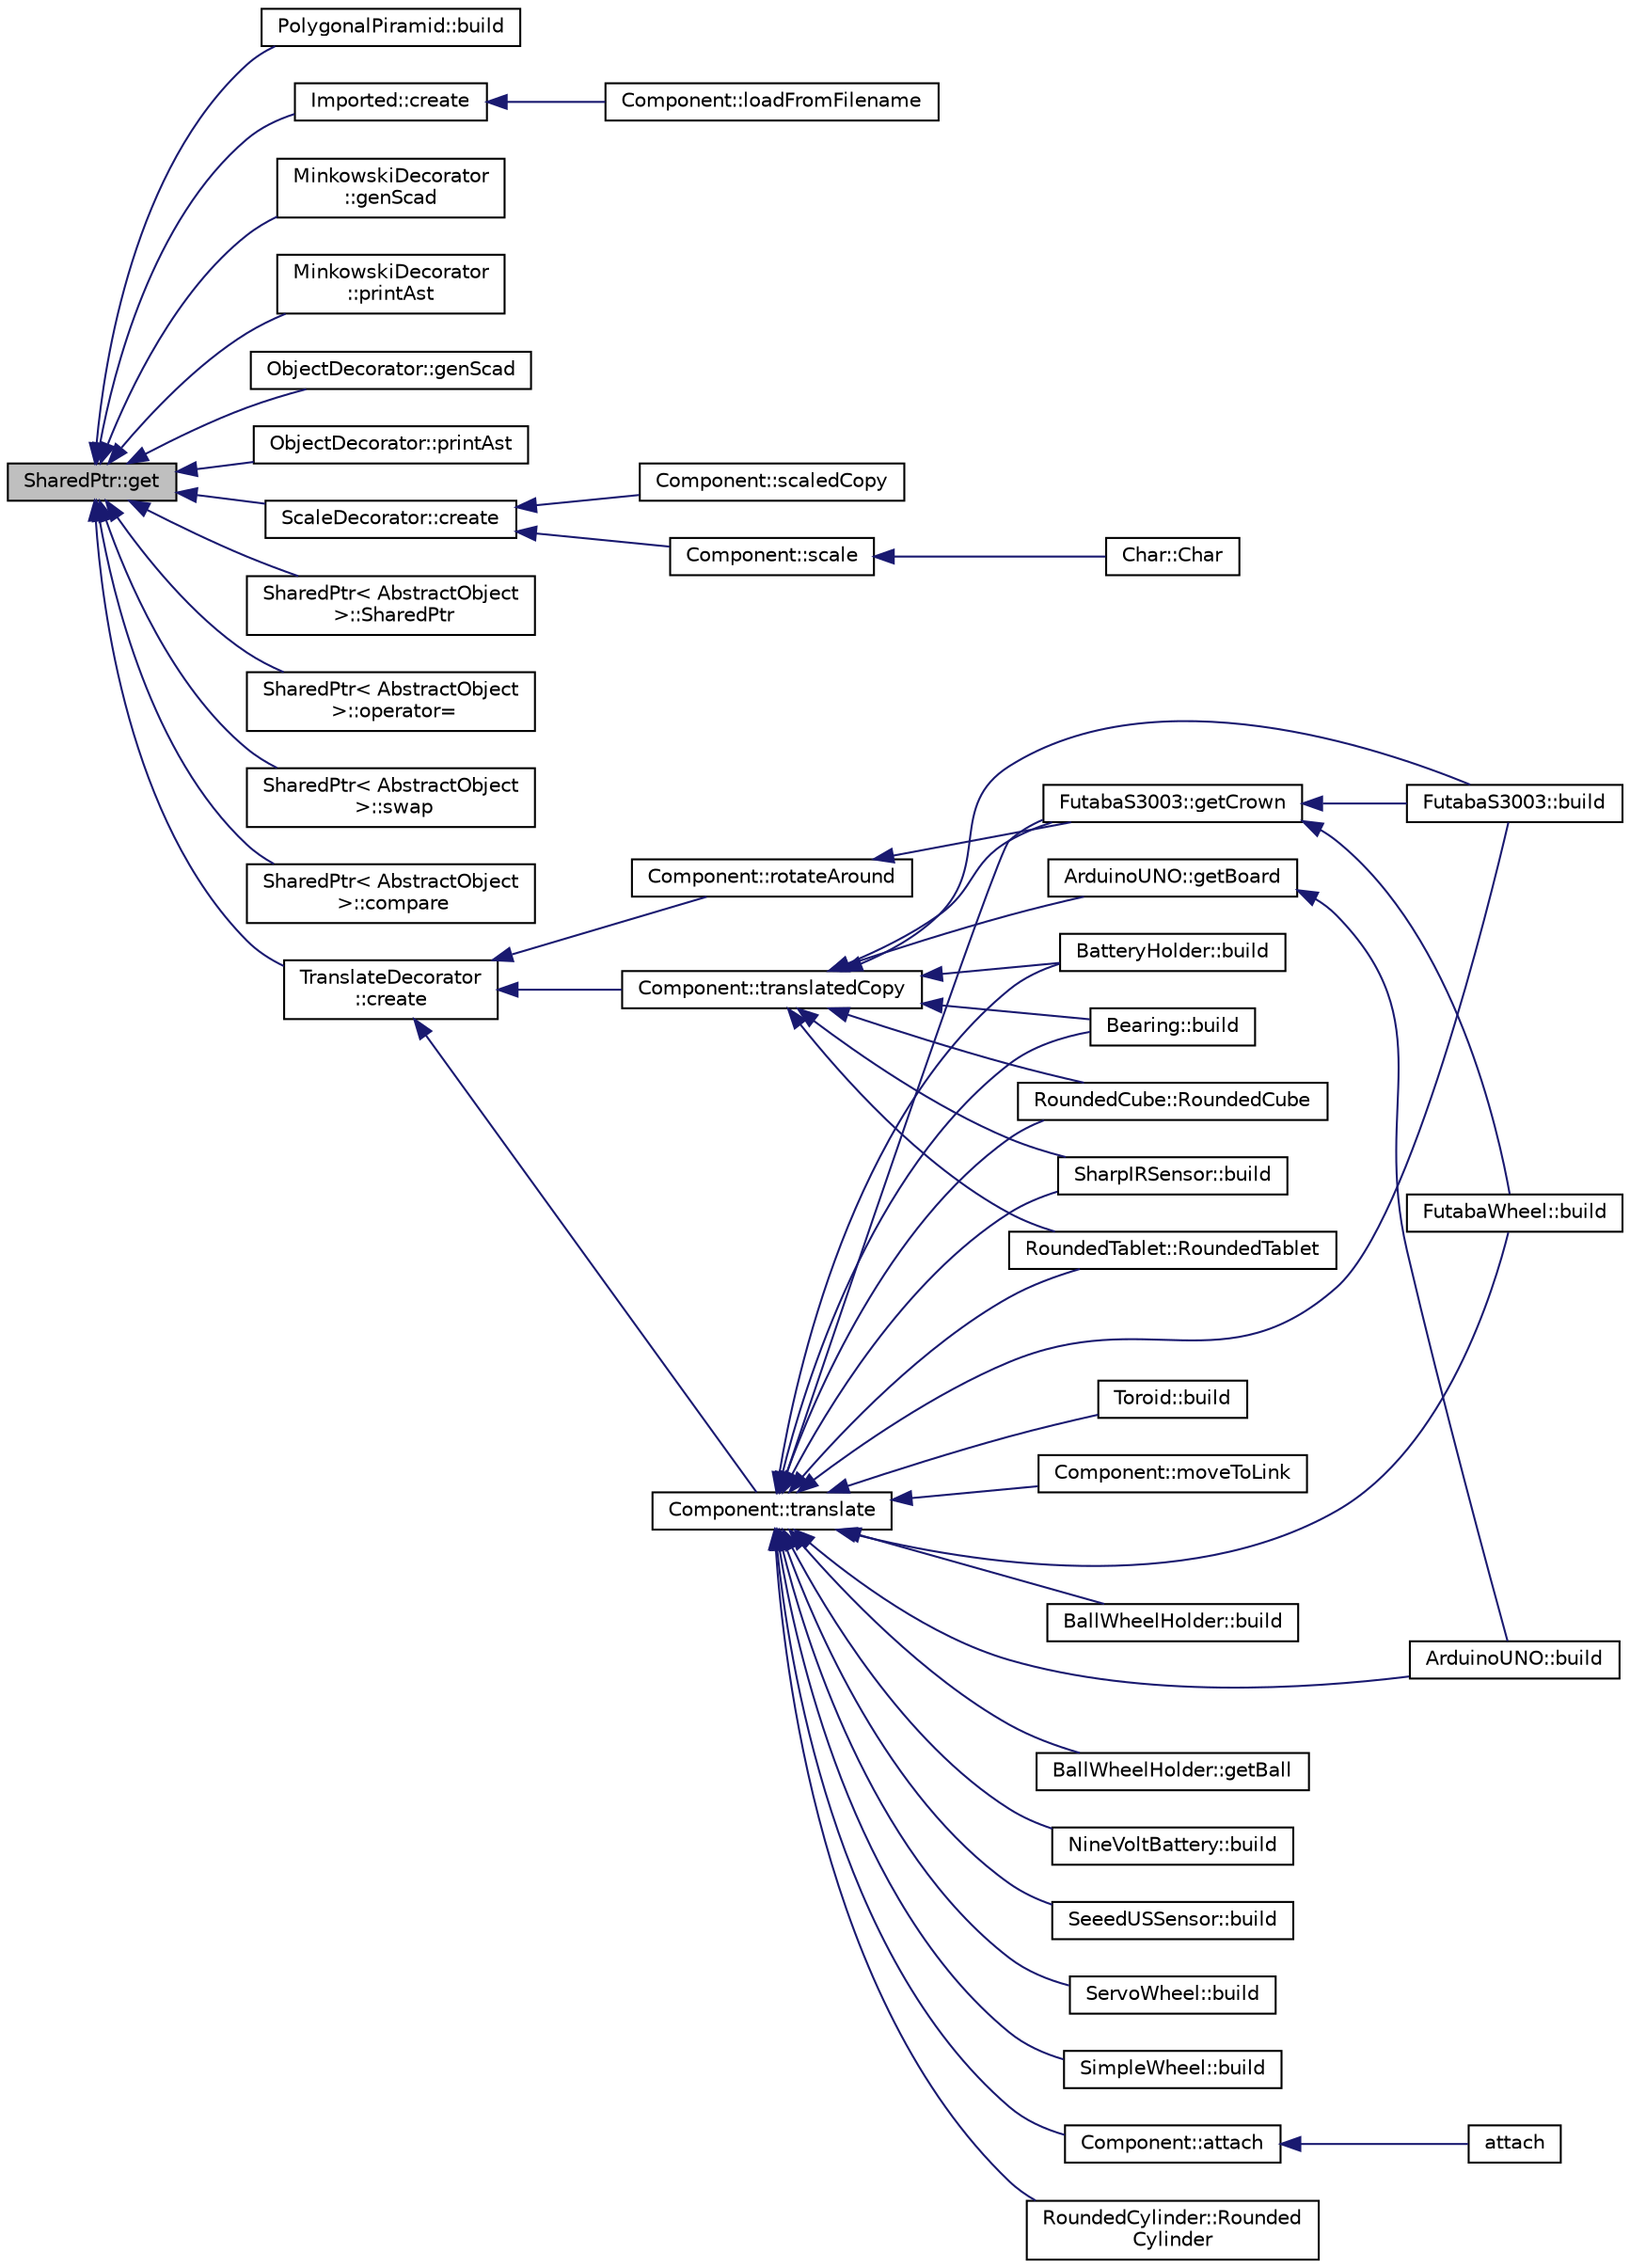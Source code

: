 digraph "SharedPtr::get"
{
  edge [fontname="Helvetica",fontsize="10",labelfontname="Helvetica",labelfontsize="10"];
  node [fontname="Helvetica",fontsize="10",shape=record];
  rankdir="LR";
  Node1 [label="SharedPtr::get",height=0.2,width=0.4,color="black", fillcolor="grey75", style="filled" fontcolor="black"];
  Node1 -> Node2 [dir="back",color="midnightblue",fontsize="10",style="solid",fontname="Helvetica"];
  Node2 [label="PolygonalPiramid::build",height=0.2,width=0.4,color="black", fillcolor="white", style="filled",URL="$classPolygonalPiramid.html#a9ddd875f2b4d9a878c96cccef7d590b4",tooltip="Build the piece."];
  Node1 -> Node3 [dir="back",color="midnightblue",fontsize="10",style="solid",fontname="Helvetica"];
  Node3 [label="Imported::create",height=0.2,width=0.4,color="black", fillcolor="white", style="filled",URL="$classImported.html#ae15a4a0c37f67106167fe2c29668dd00",tooltip="Default parametrized factory method."];
  Node3 -> Node4 [dir="back",color="midnightblue",fontsize="10",style="solid",fontname="Helvetica"];
  Node4 [label="Component::loadFromFilename",height=0.2,width=0.4,color="black", fillcolor="white", style="filled",URL="$classComponent.html#ad70a3380259b80f6ca78d2ffab49c217",tooltip="Loads an SCAD object from file."];
  Node1 -> Node5 [dir="back",color="midnightblue",fontsize="10",style="solid",fontname="Helvetica"];
  Node5 [label="MinkowskiDecorator\l::genScad",height=0.2,width=0.4,color="black", fillcolor="white", style="filled",URL="$classMinkowskiDecorator.html#abb80cb38e65aba6f2e6b82258e1d3539",tooltip="Generate SCAD output for this object."];
  Node1 -> Node6 [dir="back",color="midnightblue",fontsize="10",style="solid",fontname="Helvetica"];
  Node6 [label="MinkowskiDecorator\l::printAst",height=0.2,width=0.4,color="black", fillcolor="white", style="filled",URL="$classMinkowskiDecorator.html#a6bcbe1402ca3da15628f4b5e3a11bb3c",tooltip="Generate AST output for this object."];
  Node1 -> Node7 [dir="back",color="midnightblue",fontsize="10",style="solid",fontname="Helvetica"];
  Node7 [label="ObjectDecorator::genScad",height=0.2,width=0.4,color="black", fillcolor="white", style="filled",URL="$classObjectDecorator.html#a24d2b99d71b6d3dcbb5394a4ff75f6cd",tooltip="Generate SCAD output for this object."];
  Node1 -> Node8 [dir="back",color="midnightblue",fontsize="10",style="solid",fontname="Helvetica"];
  Node8 [label="ObjectDecorator::printAst",height=0.2,width=0.4,color="black", fillcolor="white", style="filled",URL="$classObjectDecorator.html#a95f501ab7e9704d91983931949f77073",tooltip="Generate AST output for this object."];
  Node1 -> Node9 [dir="back",color="midnightblue",fontsize="10",style="solid",fontname="Helvetica"];
  Node9 [label="ScaleDecorator::create",height=0.2,width=0.4,color="black", fillcolor="white", style="filled",URL="$classScaleDecorator.html#a308672869ccf13fb1ab3805543555706",tooltip="Default factory method."];
  Node9 -> Node10 [dir="back",color="midnightblue",fontsize="10",style="solid",fontname="Helvetica"];
  Node10 [label="Component::scaledCopy",height=0.2,width=0.4,color="black", fillcolor="white", style="filled",URL="$classComponent.html#aedfec2802a485ab9d0b6536cfaf72393",tooltip="Scale the component."];
  Node9 -> Node11 [dir="back",color="midnightblue",fontsize="10",style="solid",fontname="Helvetica"];
  Node11 [label="Component::scale",height=0.2,width=0.4,color="black", fillcolor="white", style="filled",URL="$classComponent.html#a2ac4e80605acebdce055cc0d4a247f04",tooltip="Scale the component."];
  Node11 -> Node12 [dir="back",color="midnightblue",fontsize="10",style="solid",fontname="Helvetica"];
  Node12 [label="Char::Char",height=0.2,width=0.4,color="black", fillcolor="white", style="filled",URL="$classChar.html#a322dfebbbcf2555857c812940864145e"];
  Node1 -> Node13 [dir="back",color="midnightblue",fontsize="10",style="solid",fontname="Helvetica"];
  Node13 [label="SharedPtr\< AbstractObject\l \>::SharedPtr",height=0.2,width=0.4,color="black", fillcolor="white", style="filled",URL="$classSharedPtr.html#acb15c801fb102f270364663012f35b03",tooltip="Default copy constructor."];
  Node1 -> Node14 [dir="back",color="midnightblue",fontsize="10",style="solid",fontname="Helvetica"];
  Node14 [label="SharedPtr\< AbstractObject\l \>::operator=",height=0.2,width=0.4,color="black", fillcolor="white", style="filled",URL="$classSharedPtr.html#aa3743231869315d985dff4912ecf87e7",tooltip="Default assignment operator."];
  Node1 -> Node15 [dir="back",color="midnightblue",fontsize="10",style="solid",fontname="Helvetica"];
  Node15 [label="SharedPtr\< AbstractObject\l \>::swap",height=0.2,width=0.4,color="black", fillcolor="white", style="filled",URL="$classSharedPtr.html#af637d3c7d7763a918c52c284771f6234",tooltip="Swaps between pointers."];
  Node1 -> Node16 [dir="back",color="midnightblue",fontsize="10",style="solid",fontname="Helvetica"];
  Node16 [label="SharedPtr\< AbstractObject\l \>::compare",height=0.2,width=0.4,color="black", fillcolor="white", style="filled",URL="$classSharedPtr.html#a189e6fa6d363da95957bcfdf51631d3e",tooltip="Compare function."];
  Node1 -> Node17 [dir="back",color="midnightblue",fontsize="10",style="solid",fontname="Helvetica"];
  Node17 [label="TranslateDecorator\l::create",height=0.2,width=0.4,color="black", fillcolor="white", style="filled",URL="$classTranslateDecorator.html#a1dcad9f08c75e2cfe13718aea9012f88",tooltip="Default factory method."];
  Node17 -> Node18 [dir="back",color="midnightblue",fontsize="10",style="solid",fontname="Helvetica"];
  Node18 [label="Component::rotateAround",height=0.2,width=0.4,color="black", fillcolor="white", style="filled",URL="$classComponent.html#a17bc2b6b67bc327c215dece2dc453f34",tooltip="Rotate the component."];
  Node18 -> Node19 [dir="back",color="midnightblue",fontsize="10",style="solid",fontname="Helvetica"];
  Node19 [label="FutabaS3003::getCrown",height=0.2,width=0.4,color="black", fillcolor="white", style="filled",URL="$classFutabaS3003.html#abe872aedc329d45bf8956ba1c1a1cbaf",tooltip="returns a component only with the crown"];
  Node19 -> Node20 [dir="back",color="midnightblue",fontsize="10",style="solid",fontname="Helvetica"];
  Node20 [label="FutabaS3003::build",height=0.2,width=0.4,color="black", fillcolor="white", style="filled",URL="$classFutabaS3003.html#a780e4ad25476f3d7962675c1b5e4fb03",tooltip="Build the piece."];
  Node19 -> Node21 [dir="back",color="midnightblue",fontsize="10",style="solid",fontname="Helvetica"];
  Node21 [label="FutabaWheel::build",height=0.2,width=0.4,color="black", fillcolor="white", style="filled",URL="$classFutabaWheel.html#a6dc7222f040225cbea58a7f52ab51bc1",tooltip="Build the piece."];
  Node17 -> Node22 [dir="back",color="midnightblue",fontsize="10",style="solid",fontname="Helvetica"];
  Node22 [label="Component::translatedCopy",height=0.2,width=0.4,color="black", fillcolor="white", style="filled",URL="$classComponent.html#a871a9cc554e6c5bfa195215fa011e416",tooltip="Translate the component."];
  Node22 -> Node23 [dir="back",color="midnightblue",fontsize="10",style="solid",fontname="Helvetica"];
  Node23 [label="RoundedCube::RoundedCube",height=0.2,width=0.4,color="black", fillcolor="white", style="filled",URL="$classRoundedCube.html#ad0ba2fd7d94c9b93a559bb36ab5787bf",tooltip="Constructor."];
  Node22 -> Node24 [dir="back",color="midnightblue",fontsize="10",style="solid",fontname="Helvetica"];
  Node24 [label="RoundedTablet::RoundedTablet",height=0.2,width=0.4,color="black", fillcolor="white", style="filled",URL="$classRoundedTablet.html#acb7bd8292117dbfba2b14e928a5f1d1e",tooltip="Constructor."];
  Node22 -> Node25 [dir="back",color="midnightblue",fontsize="10",style="solid",fontname="Helvetica"];
  Node25 [label="ArduinoUNO::getBoard",height=0.2,width=0.4,color="black", fillcolor="white", style="filled",URL="$classArduinoUNO.html#a2765f8e142d0668f66270d15dfb30296",tooltip="returns a component only with the board"];
  Node25 -> Node26 [dir="back",color="midnightblue",fontsize="10",style="solid",fontname="Helvetica"];
  Node26 [label="ArduinoUNO::build",height=0.2,width=0.4,color="black", fillcolor="white", style="filled",URL="$classArduinoUNO.html#a3f36db05b8094951b6a0372fae99e390",tooltip="Build the piece."];
  Node22 -> Node27 [dir="back",color="midnightblue",fontsize="10",style="solid",fontname="Helvetica"];
  Node27 [label="BatteryHolder::build",height=0.2,width=0.4,color="black", fillcolor="white", style="filled",URL="$classBatteryHolder.html#a31b5756aae7816ef88986302ec12303c",tooltip="Build the piece."];
  Node22 -> Node28 [dir="back",color="midnightblue",fontsize="10",style="solid",fontname="Helvetica"];
  Node28 [label="Bearing::build",height=0.2,width=0.4,color="black", fillcolor="white", style="filled",URL="$classBearing.html#acf031144883f9a2eb8db860d3391547e",tooltip="Build the piece."];
  Node22 -> Node19 [dir="back",color="midnightblue",fontsize="10",style="solid",fontname="Helvetica"];
  Node22 -> Node20 [dir="back",color="midnightblue",fontsize="10",style="solid",fontname="Helvetica"];
  Node22 -> Node29 [dir="back",color="midnightblue",fontsize="10",style="solid",fontname="Helvetica"];
  Node29 [label="SharpIRSensor::build",height=0.2,width=0.4,color="black", fillcolor="white", style="filled",URL="$classSharpIRSensor.html#a9358ae89493f89e94ecf763fa4f2f542",tooltip="Build the piece."];
  Node17 -> Node30 [dir="back",color="midnightblue",fontsize="10",style="solid",fontname="Helvetica"];
  Node30 [label="Component::translate",height=0.2,width=0.4,color="black", fillcolor="white", style="filled",URL="$classComponent.html#ad6dc21a828b8eebedf66f7e27a80799d",tooltip="Translate the component."];
  Node30 -> Node23 [dir="back",color="midnightblue",fontsize="10",style="solid",fontname="Helvetica"];
  Node30 -> Node31 [dir="back",color="midnightblue",fontsize="10",style="solid",fontname="Helvetica"];
  Node31 [label="RoundedCylinder::Rounded\lCylinder",height=0.2,width=0.4,color="black", fillcolor="white", style="filled",URL="$classRoundedCylinder.html#a71de022375f47005a38034c037d6dd2f",tooltip="Static factory method."];
  Node30 -> Node24 [dir="back",color="midnightblue",fontsize="10",style="solid",fontname="Helvetica"];
  Node30 -> Node32 [dir="back",color="midnightblue",fontsize="10",style="solid",fontname="Helvetica"];
  Node32 [label="Toroid::build",height=0.2,width=0.4,color="black", fillcolor="white", style="filled",URL="$classToroid.html#a1f536ca45b977d2b16caddcfac37e8f2",tooltip="Build the piece."];
  Node30 -> Node33 [dir="back",color="midnightblue",fontsize="10",style="solid",fontname="Helvetica"];
  Node33 [label="Component::moveToLink",height=0.2,width=0.4,color="black", fillcolor="white", style="filled",URL="$classComponent.html#a90358faa491581771a2677e8cdc00bfd",tooltip="Move To Link Function This method rotates and translates the component in order to place it at a link..."];
  Node30 -> Node34 [dir="back",color="midnightblue",fontsize="10",style="solid",fontname="Helvetica"];
  Node34 [label="Component::attach",height=0.2,width=0.4,color="black", fillcolor="white", style="filled",URL="$classComponent.html#a229e816c0585cc4452b0200e0e842d1c",tooltip="Attaches two components This method attaches attachment component to the componet, making the links fit together."];
  Node34 -> Node35 [dir="back",color="midnightblue",fontsize="10",style="solid",fontname="Helvetica"];
  Node35 [label="attach",height=0.2,width=0.4,color="black", fillcolor="white", style="filled",URL="$globalfunctions_8h.html#a09e34955be2ae478ecf8ee52ce4cc741",tooltip="Attaches two components This method attaches attachment component to base componet, making the links fit together."];
  Node30 -> Node26 [dir="back",color="midnightblue",fontsize="10",style="solid",fontname="Helvetica"];
  Node30 -> Node36 [dir="back",color="midnightblue",fontsize="10",style="solid",fontname="Helvetica"];
  Node36 [label="BallWheelHolder::build",height=0.2,width=0.4,color="black", fillcolor="white", style="filled",URL="$classBallWheelHolder.html#a5fdc4b7a1f329bf9e136abb14ce79066",tooltip="Build the piece."];
  Node30 -> Node37 [dir="back",color="midnightblue",fontsize="10",style="solid",fontname="Helvetica"];
  Node37 [label="BallWheelHolder::getBall",height=0.2,width=0.4,color="black", fillcolor="white", style="filled",URL="$classBallWheelHolder.html#aa345c2a64731ffd98a8562c452b9115b"];
  Node30 -> Node27 [dir="back",color="midnightblue",fontsize="10",style="solid",fontname="Helvetica"];
  Node30 -> Node28 [dir="back",color="midnightblue",fontsize="10",style="solid",fontname="Helvetica"];
  Node30 -> Node19 [dir="back",color="midnightblue",fontsize="10",style="solid",fontname="Helvetica"];
  Node30 -> Node20 [dir="back",color="midnightblue",fontsize="10",style="solid",fontname="Helvetica"];
  Node30 -> Node21 [dir="back",color="midnightblue",fontsize="10",style="solid",fontname="Helvetica"];
  Node30 -> Node38 [dir="back",color="midnightblue",fontsize="10",style="solid",fontname="Helvetica"];
  Node38 [label="NineVoltBattery::build",height=0.2,width=0.4,color="black", fillcolor="white", style="filled",URL="$classNineVoltBattery.html#a47fdf8ed2d4de128b9acae2ced2cb9ef",tooltip="Build the piece."];
  Node30 -> Node39 [dir="back",color="midnightblue",fontsize="10",style="solid",fontname="Helvetica"];
  Node39 [label="SeeedUSSensor::build",height=0.2,width=0.4,color="black", fillcolor="white", style="filled",URL="$classSeeedUSSensor.html#a2a01659a5ec32083d7681150a7270a2f",tooltip="Build the piece."];
  Node30 -> Node40 [dir="back",color="midnightblue",fontsize="10",style="solid",fontname="Helvetica"];
  Node40 [label="ServoWheel::build",height=0.2,width=0.4,color="black", fillcolor="white", style="filled",URL="$classServoWheel.html#a1c938e0a0aeac4b0cb9f31081cdbcc62",tooltip="Build the piece."];
  Node30 -> Node29 [dir="back",color="midnightblue",fontsize="10",style="solid",fontname="Helvetica"];
  Node30 -> Node41 [dir="back",color="midnightblue",fontsize="10",style="solid",fontname="Helvetica"];
  Node41 [label="SimpleWheel::build",height=0.2,width=0.4,color="black", fillcolor="white", style="filled",URL="$classSimpleWheel.html#a33754ed6566c483e50a13e3ab9ea1052",tooltip="Build the piece."];
}
